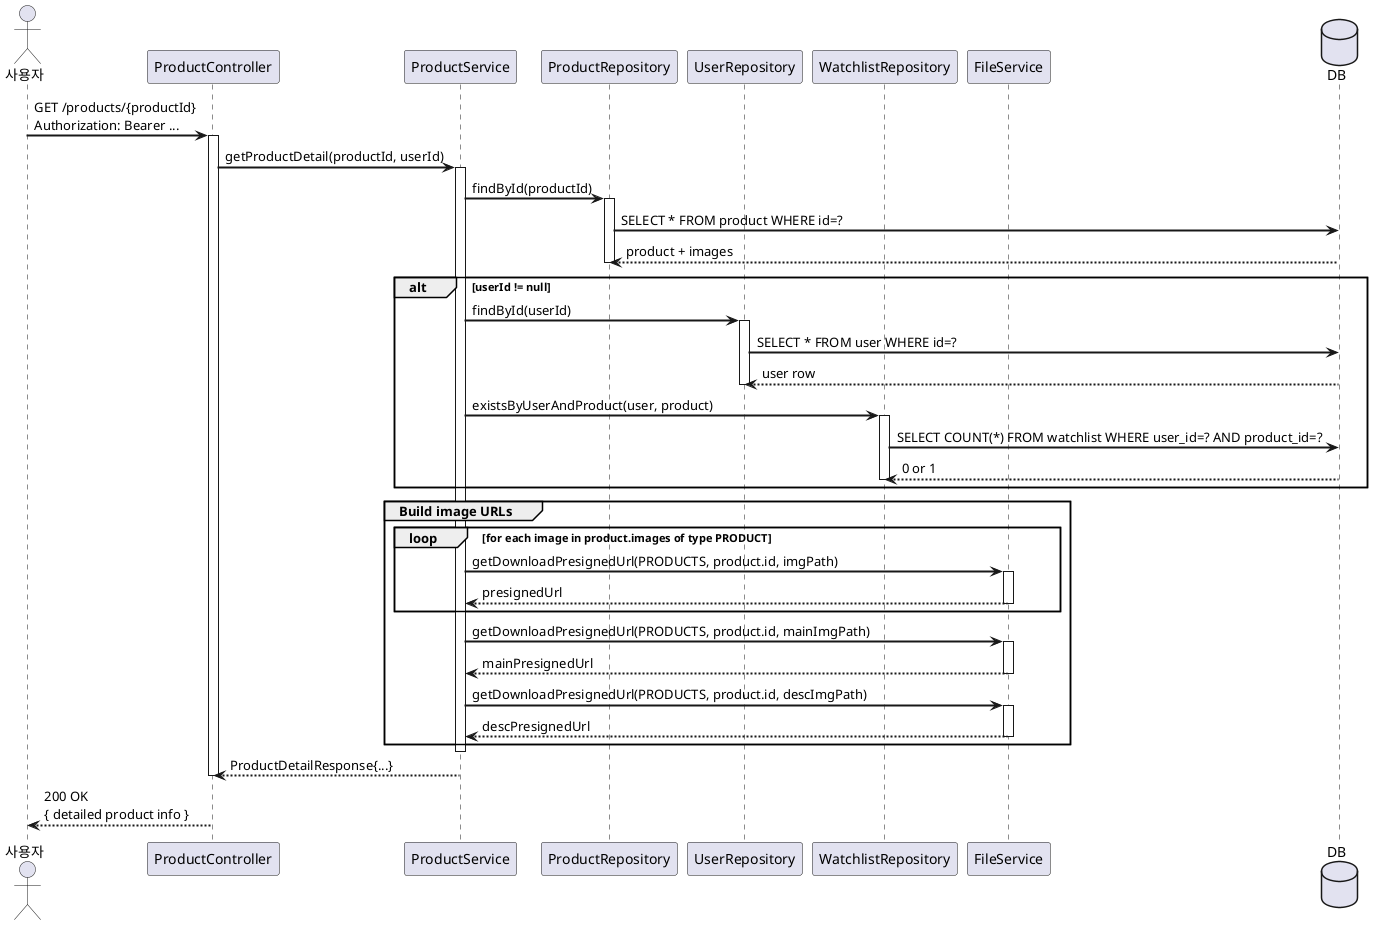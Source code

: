 @startuml
skinparam sequenceArrowThickness 2

actor 사용자
participant ProductController as Controller
participant ProductService    as Service
participant ProductRepository as ProdRepo
participant UserRepository    as UserRepo
participant WatchlistRepository as WRepo
participant FileService       as FileSvc
database DB

사용자 -> Controller: GET /products/{productId}\nAuthorization: Bearer ...
activate Controller

Controller -> Service: getProductDetail(productId, userId)
activate Service

Service -> ProdRepo: findById(productId)
activate ProdRepo
ProdRepo -> DB: SELECT * FROM product WHERE id=?
DB --> ProdRepo: product + images
deactivate ProdRepo

alt userId != null
    Service -> UserRepo: findById(userId)
    activate UserRepo
    UserRepo -> DB: SELECT * FROM user WHERE id=?
    DB --> UserRepo: user row
    deactivate UserRepo

    Service -> WRepo: existsByUserAndProduct(user, product)
    activate WRepo
    WRepo -> DB: SELECT COUNT(*) FROM watchlist WHERE user_id=? AND product_id=?
    DB --> WRepo: 0 or 1
    deactivate WRepo
end

group Build image URLs
    loop for each image in product.images of type PRODUCT
        Service -> FileSvc: getDownloadPresignedUrl(PRODUCTS, product.id, imgPath)
        activate FileSvc
        FileSvc --> Service: presignedUrl
        deactivate FileSvc
    end

    Service -> FileSvc: getDownloadPresignedUrl(PRODUCTS, product.id, mainImgPath)
    activate FileSvc
    FileSvc --> Service: mainPresignedUrl
    deactivate FileSvc

    Service -> FileSvc: getDownloadPresignedUrl(PRODUCTS, product.id, descImgPath)
    activate FileSvc
    FileSvc --> Service: descPresignedUrl
    deactivate FileSvc
end

deactivate Service
Service --> Controller: ProductDetailResponse{...}
deactivate Controller

Controller --> 사용자: 200 OK\n{ detailed product info }
@enduml
